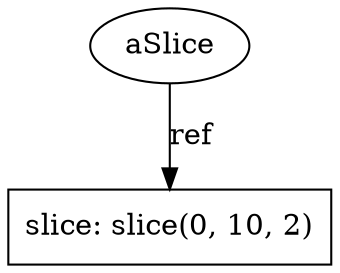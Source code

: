 digraph G {
    overlap=false;

    name3412576 [label="aSlice", shape="ellipse"];
    slice1634600 [label="slice: slice(0, 10, 2)", shape="box"];

    name3412576 -> slice1634600 [label="ref"];

}
